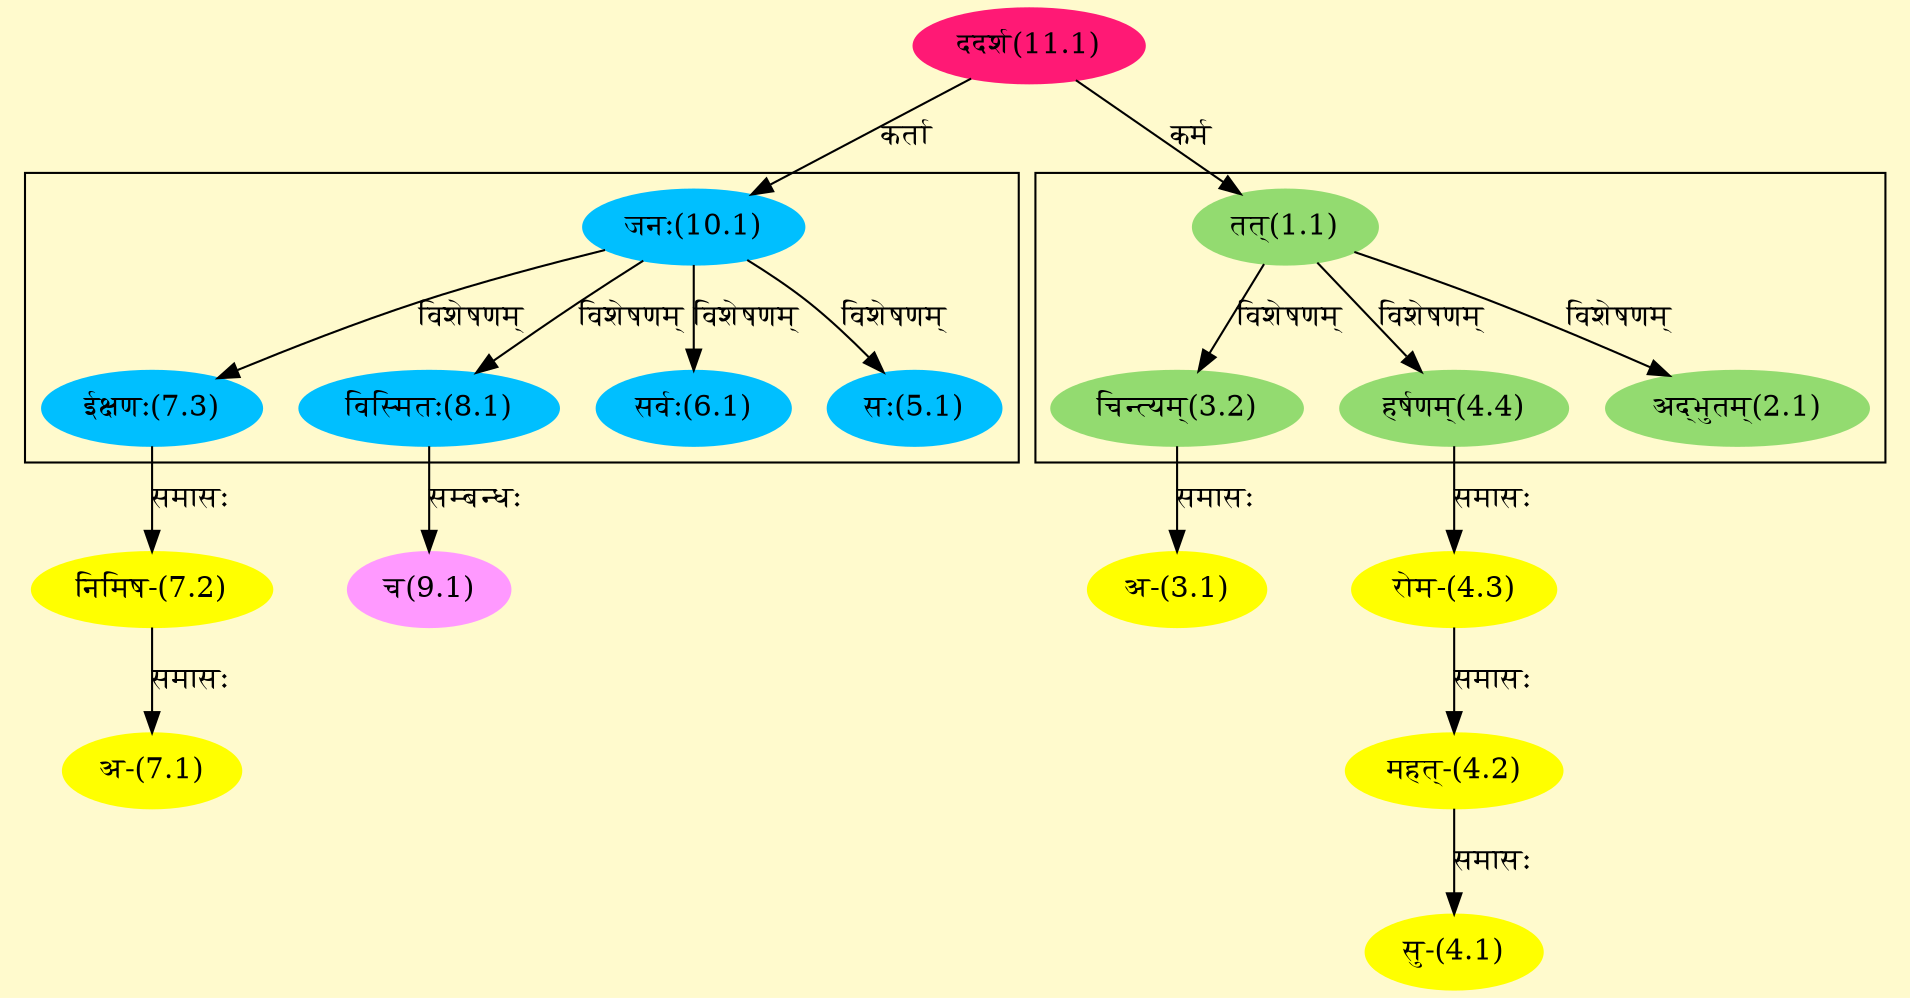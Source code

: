 digraph G{
rankdir=BT;
 compound=true;
 bgcolor="lemonchiffon1";

subgraph cluster_1{
Node2_1 [style=filled, color="#93DB70" label = "अद्भुतम्(2.1)"]
Node1_1 [style=filled, color="#93DB70" label = "तत्(1.1)"]
Node3_2 [style=filled, color="#93DB70" label = "चिन्त्यम्(3.2)"]
Node4_4 [style=filled, color="#93DB70" label = "हर्षणम्(4.4)"]

}

subgraph cluster_2{
Node5_1 [style=filled, color="#00BFFF" label = "सः(5.1)"]
Node10_1 [style=filled, color="#00BFFF" label = "जनः(10.1)"]
Node6_1 [style=filled, color="#00BFFF" label = "सर्वः(6.1)"]
Node7_3 [style=filled, color="#00BFFF" label = "ईक्षणः(7.3)"]
Node8_1 [style=filled, color="#00BFFF" label = "विस्मितः(8.1)"]

}
Node1_1 [style=filled, color="#93DB70" label = "तत्(1.1)"]
Node11_1 [style=filled, color="#FF1975" label = "ददर्श(11.1)"]
Node3_1 [style=filled, color="#FFFF00" label = "अ-(3.1)"]
Node3_2 [style=filled, color="#93DB70" label = "चिन्त्यम्(3.2)"]
Node4_1 [style=filled, color="#FFFF00" label = "सु-(4.1)"]
Node4_2 [style=filled, color="#FFFF00" label = "महत्-(4.2)"]
Node4_3 [style=filled, color="#FFFF00" label = "रोम-(4.3)"]
Node4_4 [style=filled, color="#93DB70" label = "हर्षणम्(4.4)"]
Node7_1 [style=filled, color="#FFFF00" label = "अ-(7.1)"]
Node7_2 [style=filled, color="#FFFF00" label = "निमिष-(7.2)"]
Node7_3 [style=filled, color="#00BFFF" label = "ईक्षणः(7.3)"]
Node9_1 [style=filled, color="#FF99FF" label = "च(9.1)"]
Node8_1 [style=filled, color="#00BFFF" label = "विस्मितः(8.1)"]
Node10_1 [style=filled, color="#00BFFF" label = "जनः(10.1)"]
/* Start of Relations section */

Node1_1 -> Node11_1 [  label="कर्म"  dir="back" ]
Node2_1 -> Node1_1 [  label="विशेषणम्"  dir="back" ]
Node3_1 -> Node3_2 [  label="समासः"  dir="back" ]
Node3_2 -> Node1_1 [  label="विशेषणम्"  dir="back" ]
Node4_1 -> Node4_2 [  label="समासः"  dir="back" ]
Node4_2 -> Node4_3 [  label="समासः"  dir="back" ]
Node4_3 -> Node4_4 [  label="समासः"  dir="back" ]
Node4_4 -> Node1_1 [  label="विशेषणम्"  dir="back" ]
Node5_1 -> Node10_1 [  label="विशेषणम्"  dir="back" ]
Node6_1 -> Node10_1 [  label="विशेषणम्"  dir="back" ]
Node7_1 -> Node7_2 [  label="समासः"  dir="back" ]
Node7_2 -> Node7_3 [  label="समासः"  dir="back" ]
Node7_3 -> Node10_1 [  label="विशेषणम्"  dir="back" ]
Node8_1 -> Node10_1 [  label="विशेषणम्"  dir="back" ]
Node9_1 -> Node8_1 [  label="सम्बन्धः"  dir="back" ]
Node10_1 -> Node11_1 [  label="कर्ता"  dir="back" ]
}
